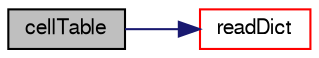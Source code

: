 digraph "cellTable"
{
  bgcolor="transparent";
  edge [fontname="FreeSans",fontsize="10",labelfontname="FreeSans",labelfontsize="10"];
  node [fontname="FreeSans",fontsize="10",shape=record];
  rankdir="LR";
  Node2 [label="cellTable",height=0.2,width=0.4,color="black", fillcolor="grey75", style="filled", fontcolor="black"];
  Node2 -> Node3 [color="midnightblue",fontsize="10",style="solid",fontname="FreeSans"];
  Node3 [label="readDict",height=0.2,width=0.4,color="red",URL="$a21342.html#a57e56444a03a71b0673d869fbbf5bcc7",tooltip="Read constant/cellTable. "];
}
